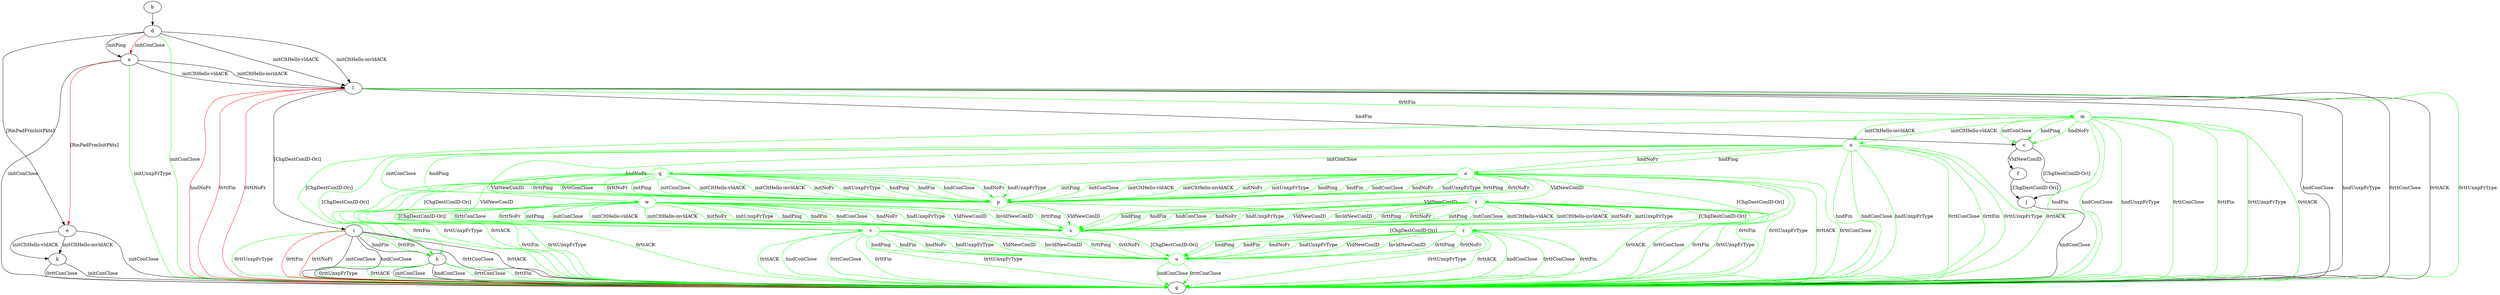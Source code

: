 digraph "" {
	a -> e	[key=0,
		color=red,
		label="[RmPadFrmInitPkts] "];
	a -> g	[key=0,
		label="initConClose "];
	a -> g	[key=1,
		color=green,
		label="initUnxpFrType "];
	a -> l	[key=0,
		label="initCltHello-vldACK "];
	a -> l	[key=1,
		label="initCltHello-invldACK "];
	b -> d	[key=0];
	c -> f	[key=0,
		label="VldNewConID "];
	c -> j	[key=0,
		label="[ChgDestConID-Ori] "];
	d -> a	[key=0,
		label="initPing "];
	d -> a	[key=1,
		color=red,
		label="initConClose "];
	d -> e	[key=0,
		label="[RmPadFrmInitPkts] "];
	d -> g	[key=0,
		color=green,
		label="initConClose "];
	d -> l	[key=0,
		label="initCltHello-vldACK "];
	d -> l	[key=1,
		label="initCltHello-invldACK "];
	e -> g	[key=0,
		label="initConClose "];
	e -> k	[key=0,
		label="initCltHello-vldACK "];
	e -> k	[key=1,
		label="initCltHello-invldACK "];
	f -> j	[key=0,
		label="[ChgDestConID-Ori] "];
	h -> g	[key=0,
		label="initConClose "];
	h -> g	[key=1,
		label="hndConClose "];
	h -> g	[key=2,
		color=green,
		label="0rttConClose "];
	h -> g	[key=3,
		color=green,
		label="0rttFin "];
	h -> g	[key=4,
		color=green,
		label="0rttUnxpFrType "];
	h -> g	[key=5,
		color=green,
		label="0rttACK "];
	i -> g	[key=0,
		label="initConClose "];
	i -> g	[key=1,
		label="hndConClose "];
	i -> g	[key=2,
		label="0rttConClose "];
	i -> g	[key=3,
		label="0rttACK "];
	i -> g	[key=4,
		color=green,
		label="0rttUnxpFrType "];
	i -> g	[key=5,
		color=red,
		label="0rttFin "];
	i -> g	[key=6,
		color=red,
		label="0rttNoFr "];
	i -> h	[key=0,
		label="hndFin "];
	i -> h	[key=1,
		color=green,
		label="0rttFin "];
	j -> g	[key=0,
		label="hndConClose "];
	k -> g	[key=0,
		label="initConClose "];
	k -> g	[key=1,
		label="0rttConClose "];
	l -> c	[key=0,
		label="hndFin "];
	l -> g	[key=0,
		label="hndConClose "];
	l -> g	[key=1,
		label="hndUnxpFrType "];
	l -> g	[key=2,
		label="0rttConClose "];
	l -> g	[key=3,
		label="0rttACK "];
	l -> g	[key=4,
		color=green,
		label="0rttUnxpFrType "];
	l -> g	[key=5,
		color=red,
		label="hndNoFr "];
	l -> g	[key=6,
		color=red,
		label="0rttFin "];
	l -> g	[key=7,
		color=red,
		label="0rttNoFr "];
	l -> i	[key=0,
		label="[ChgDestConID-Ori] "];
	m	[color=green];
	l -> m	[key=0,
		color=green,
		label="0rttFin "];
	m -> c	[key=0,
		color=green,
		label="initConClose "];
	m -> c	[key=1,
		color=green,
		label="hndPing "];
	m -> c	[key=2,
		color=green,
		label="hndNoFr "];
	m -> g	[key=0,
		color=green,
		label="hndFin "];
	m -> g	[key=1,
		color=green,
		label="hndConClose "];
	m -> g	[key=2,
		color=green,
		label="hndUnxpFrType "];
	m -> g	[key=3,
		color=green,
		label="0rttConClose "];
	m -> g	[key=4,
		color=green,
		label="0rttFin "];
	m -> g	[key=5,
		color=green,
		label="0rttUnxpFrType "];
	m -> g	[key=6,
		color=green,
		label="0rttACK "];
	m -> h	[key=0,
		color=green,
		label="[ChgDestConID-Ori] "];
	n	[color=green];
	m -> n	[key=0,
		color=green,
		label="initCltHello-vldACK "];
	m -> n	[key=1,
		color=green,
		label="initCltHello-invldACK "];
	n -> g	[key=0,
		color=green,
		label="hndFin "];
	n -> g	[key=1,
		color=green,
		label="hndConClose "];
	n -> g	[key=2,
		color=green,
		label="hndUnxpFrType "];
	n -> g	[key=3,
		color=green,
		label="0rttConClose "];
	n -> g	[key=4,
		color=green,
		label="0rttFin "];
	n -> g	[key=5,
		color=green,
		label="0rttUnxpFrType "];
	n -> g	[key=6,
		color=green,
		label="0rttACK "];
	n -> h	[key=0,
		color=green,
		label="[ChgDestConID-Ori] "];
	o	[color=green];
	n -> o	[key=0,
		color=green,
		label="hndPing "];
	n -> o	[key=1,
		color=green,
		label="hndNoFr "];
	p	[color=green];
	n -> p	[key=0,
		color=green,
		label="initConClose "];
	n -> p	[key=1,
		color=green,
		label="hndPing "];
	n -> p	[key=2,
		color=green,
		label="hndNoFr "];
	q	[color=green];
	n -> q	[key=0,
		color=green,
		label="initConClose "];
	o -> g	[key=0,
		color=green,
		label="0rttConClose "];
	o -> g	[key=1,
		color=green,
		label="0rttFin "];
	o -> g	[key=2,
		color=green,
		label="0rttUnxpFrType "];
	o -> g	[key=3,
		color=green,
		label="0rttACK "];
	o -> p	[key=0,
		color=green,
		label="initPing "];
	o -> p	[key=1,
		color=green,
		label="initConClose "];
	o -> p	[key=2,
		color=green,
		label="initCltHello-vldACK "];
	o -> p	[key=3,
		color=green,
		label="initCltHello-invldACK "];
	o -> p	[key=4,
		color=green,
		label="initNoFr "];
	o -> p	[key=5,
		color=green,
		label="initUnxpFrType "];
	o -> p	[key=6,
		color=green,
		label="hndPing "];
	o -> p	[key=7,
		color=green,
		label="hndFin "];
	o -> p	[key=8,
		color=green,
		label="hndConClose "];
	o -> p	[key=9,
		color=green,
		label="hndNoFr "];
	o -> p	[key=10,
		color=green,
		label="hndUnxpFrType "];
	o -> p	[key=11,
		color=green,
		label="0rttPing "];
	o -> p	[key=12,
		color=green,
		label="0rttNoFr "];
	r	[color=green];
	o -> r	[key=0,
		color=green,
		label="[ChgDestConID-Ori] "];
	s	[color=green];
	o -> s	[key=0,
		color=green,
		label="VldNewConID "];
	t	[color=green];
	o -> t	[key=0,
		color=green,
		label="VldNewConID "];
	p -> s	[key=0,
		color=green,
		label="VldNewConID "];
	u	[color=green];
	p -> u	[key=0,
		color=green,
		label="[ChgDestConID-Ori] "];
	q -> g	[key=0,
		color=green,
		label="0rttFin "];
	q -> g	[key=1,
		color=green,
		label="0rttUnxpFrType "];
	q -> g	[key=2,
		color=green,
		label="0rttACK "];
	q -> p	[key=0,
		color=green,
		label="initPing "];
	q -> p	[key=1,
		color=green,
		label="initConClose "];
	q -> p	[key=2,
		color=green,
		label="initCltHello-vldACK "];
	q -> p	[key=3,
		color=green,
		label="initCltHello-invldACK "];
	q -> p	[key=4,
		color=green,
		label="initNoFr "];
	q -> p	[key=5,
		color=green,
		label="initUnxpFrType "];
	q -> p	[key=6,
		color=green,
		label="hndPing "];
	q -> p	[key=7,
		color=green,
		label="hndFin "];
	q -> p	[key=8,
		color=green,
		label="hndConClose "];
	q -> p	[key=9,
		color=green,
		label="hndNoFr "];
	q -> p	[key=10,
		color=green,
		label="hndUnxpFrType "];
	q -> p	[key=11,
		color=green,
		label="0rttPing "];
	q -> p	[key=12,
		color=green,
		label="0rttConClose "];
	q -> p	[key=13,
		color=green,
		label="0rttNoFr "];
	q -> s	[key=0,
		color=green,
		label="VldNewConID "];
	v	[color=green];
	q -> v	[key=0,
		color=green,
		label="[ChgDestConID-Ori] "];
	w	[color=green];
	q -> w	[key=0,
		color=green,
		label="VldNewConID "];
	r -> g	[key=0,
		color=green,
		label="hndConClose "];
	r -> g	[key=1,
		color=green,
		label="0rttConClose "];
	r -> g	[key=2,
		color=green,
		label="0rttFin "];
	r -> g	[key=3,
		color=green,
		label="0rttUnxpFrType "];
	r -> g	[key=4,
		color=green,
		label="0rttACK "];
	r -> u	[key=0,
		color=green,
		label="hndPing "];
	r -> u	[key=1,
		color=green,
		label="hndFin "];
	r -> u	[key=2,
		color=green,
		label="hndNoFr "];
	r -> u	[key=3,
		color=green,
		label="hndUnxpFrType "];
	r -> u	[key=4,
		color=green,
		label="VldNewConID "];
	r -> u	[key=5,
		color=green,
		label="InvldNewConID "];
	r -> u	[key=6,
		color=green,
		label="0rttPing "];
	r -> u	[key=7,
		color=green,
		label="0rttNoFr "];
	s -> u	[key=0,
		color=green,
		label="[ChgDestConID-Ori] "];
	t -> g	[key=0,
		color=green,
		label="0rttConClose "];
	t -> g	[key=1,
		color=green,
		label="0rttFin "];
	t -> g	[key=2,
		color=green,
		label="0rttUnxpFrType "];
	t -> g	[key=3,
		color=green,
		label="0rttACK "];
	t -> r	[key=0,
		color=green,
		label="[ChgDestConID-Ori] "];
	t -> s	[key=0,
		color=green,
		label="initPing "];
	t -> s	[key=1,
		color=green,
		label="initConClose "];
	t -> s	[key=2,
		color=green,
		label="initCltHello-vldACK "];
	t -> s	[key=3,
		color=green,
		label="initCltHello-invldACK "];
	t -> s	[key=4,
		color=green,
		label="initNoFr "];
	t -> s	[key=5,
		color=green,
		label="initUnxpFrType "];
	t -> s	[key=6,
		color=green,
		label="hndPing "];
	t -> s	[key=7,
		color=green,
		label="hndFin "];
	t -> s	[key=8,
		color=green,
		label="hndConClose "];
	t -> s	[key=9,
		color=green,
		label="hndNoFr "];
	t -> s	[key=10,
		color=green,
		label="hndUnxpFrType "];
	t -> s	[key=11,
		color=green,
		label="VldNewConID "];
	t -> s	[key=12,
		color=green,
		label="InvldNewConID "];
	t -> s	[key=13,
		color=green,
		label="0rttPing "];
	t -> s	[key=14,
		color=green,
		label="0rttNoFr "];
	u -> g	[key=0,
		color=green,
		label="hndConClose "];
	u -> g	[key=1,
		color=green,
		label="0rttConClose "];
	v -> g	[key=0,
		color=green,
		label="hndConClose "];
	v -> g	[key=1,
		color=green,
		label="0rttConClose "];
	v -> g	[key=2,
		color=green,
		label="0rttFin "];
	v -> g	[key=3,
		color=green,
		label="0rttUnxpFrType "];
	v -> g	[key=4,
		color=green,
		label="0rttACK "];
	v -> u	[key=0,
		color=green,
		label="hndPing "];
	v -> u	[key=1,
		color=green,
		label="hndFin "];
	v -> u	[key=2,
		color=green,
		label="hndNoFr "];
	v -> u	[key=3,
		color=green,
		label="hndUnxpFrType "];
	v -> u	[key=4,
		color=green,
		label="VldNewConID "];
	v -> u	[key=5,
		color=green,
		label="InvldNewConID "];
	v -> u	[key=6,
		color=green,
		label="0rttPing "];
	v -> u	[key=7,
		color=green,
		label="0rttNoFr "];
	w -> g	[key=0,
		color=green,
		label="0rttFin "];
	w -> g	[key=1,
		color=green,
		label="0rttUnxpFrType "];
	w -> g	[key=2,
		color=green,
		label="0rttACK "];
	w -> s	[key=0,
		color=green,
		label="initPing "];
	w -> s	[key=1,
		color=green,
		label="initConClose "];
	w -> s	[key=2,
		color=green,
		label="initCltHello-vldACK "];
	w -> s	[key=3,
		color=green,
		label="initCltHello-invldACK "];
	w -> s	[key=4,
		color=green,
		label="initNoFr "];
	w -> s	[key=5,
		color=green,
		label="initUnxpFrType "];
	w -> s	[key=6,
		color=green,
		label="hndPing "];
	w -> s	[key=7,
		color=green,
		label="hndFin "];
	w -> s	[key=8,
		color=green,
		label="hndConClose "];
	w -> s	[key=9,
		color=green,
		label="hndNoFr "];
	w -> s	[key=10,
		color=green,
		label="hndUnxpFrType "];
	w -> s	[key=11,
		color=green,
		label="VldNewConID "];
	w -> s	[key=12,
		color=green,
		label="InvldNewConID "];
	w -> s	[key=13,
		color=green,
		label="0rttPing "];
	w -> s	[key=14,
		color=green,
		label="0rttConClose "];
	w -> s	[key=15,
		color=green,
		label="0rttNoFr "];
	w -> v	[key=0,
		color=green,
		label="[ChgDestConID-Ori] "];
}
